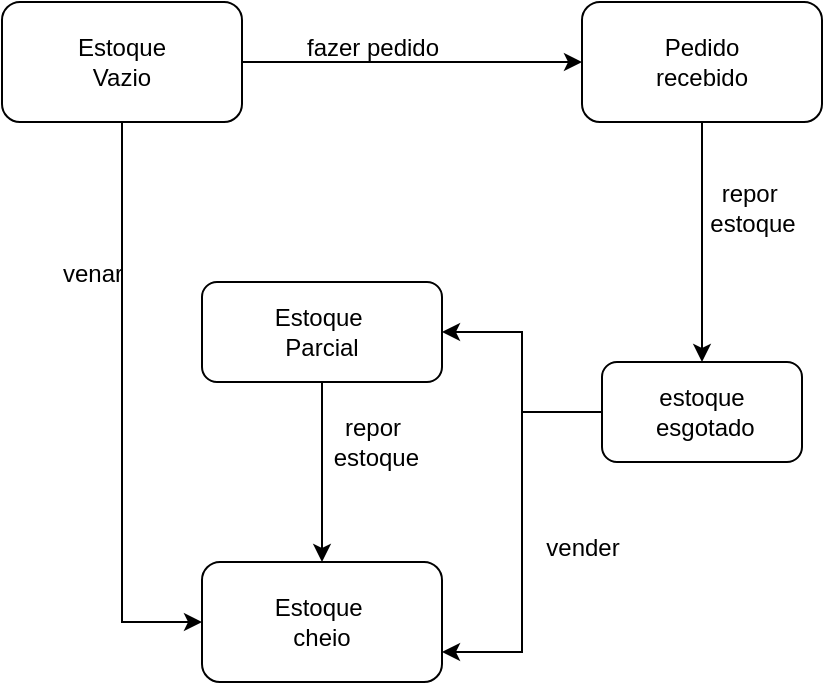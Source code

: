 <mxfile version="27.0.9">
  <diagram name="Página-1" id="3vbuPIKCTXFM1xZ61lik">
    <mxGraphModel dx="1111" dy="465" grid="1" gridSize="10" guides="1" tooltips="1" connect="1" arrows="1" fold="1" page="1" pageScale="1" pageWidth="827" pageHeight="1169" math="0" shadow="0">
      <root>
        <mxCell id="0" />
        <mxCell id="1" parent="0" />
        <mxCell id="X0tTfW7BBiFSjhk7Dfgt-5" style="edgeStyle=orthogonalEdgeStyle;rounded=0;orthogonalLoop=1;jettySize=auto;html=1;exitX=1;exitY=0.5;exitDx=0;exitDy=0;entryX=0;entryY=0.5;entryDx=0;entryDy=0;" edge="1" parent="1" source="X0tTfW7BBiFSjhk7Dfgt-1" target="X0tTfW7BBiFSjhk7Dfgt-3">
          <mxGeometry relative="1" as="geometry" />
        </mxCell>
        <mxCell id="X0tTfW7BBiFSjhk7Dfgt-7" style="edgeStyle=orthogonalEdgeStyle;rounded=0;orthogonalLoop=1;jettySize=auto;html=1;exitX=0.5;exitY=1;exitDx=0;exitDy=0;entryX=0;entryY=0.5;entryDx=0;entryDy=0;" edge="1" parent="1" source="X0tTfW7BBiFSjhk7Dfgt-1" target="X0tTfW7BBiFSjhk7Dfgt-6">
          <mxGeometry relative="1" as="geometry" />
        </mxCell>
        <mxCell id="X0tTfW7BBiFSjhk7Dfgt-1" value="Estoque&lt;div&gt;Vazio&lt;/div&gt;" style="rounded=1;whiteSpace=wrap;html=1;" vertex="1" parent="1">
          <mxGeometry x="150" y="130" width="120" height="60" as="geometry" />
        </mxCell>
        <mxCell id="X0tTfW7BBiFSjhk7Dfgt-13" style="edgeStyle=orthogonalEdgeStyle;rounded=0;orthogonalLoop=1;jettySize=auto;html=1;exitX=0.5;exitY=1;exitDx=0;exitDy=0;" edge="1" parent="1" source="X0tTfW7BBiFSjhk7Dfgt-3" target="X0tTfW7BBiFSjhk7Dfgt-12">
          <mxGeometry relative="1" as="geometry" />
        </mxCell>
        <mxCell id="X0tTfW7BBiFSjhk7Dfgt-3" value="Pedido&lt;div&gt;recebido&lt;/div&gt;" style="rounded=1;whiteSpace=wrap;html=1;" vertex="1" parent="1">
          <mxGeometry x="440" y="130" width="120" height="60" as="geometry" />
        </mxCell>
        <mxCell id="X0tTfW7BBiFSjhk7Dfgt-6" value="Estoque&amp;nbsp;&lt;div&gt;cheio&lt;/div&gt;" style="rounded=1;whiteSpace=wrap;html=1;" vertex="1" parent="1">
          <mxGeometry x="250" y="410" width="120" height="60" as="geometry" />
        </mxCell>
        <mxCell id="X0tTfW7BBiFSjhk7Dfgt-9" style="edgeStyle=orthogonalEdgeStyle;rounded=0;orthogonalLoop=1;jettySize=auto;html=1;" edge="1" parent="1" source="X0tTfW7BBiFSjhk7Dfgt-8" target="X0tTfW7BBiFSjhk7Dfgt-6">
          <mxGeometry relative="1" as="geometry" />
        </mxCell>
        <mxCell id="X0tTfW7BBiFSjhk7Dfgt-8" value="Estoque&amp;nbsp;&lt;div&gt;Parcial&lt;/div&gt;" style="rounded=1;whiteSpace=wrap;html=1;" vertex="1" parent="1">
          <mxGeometry x="250" y="270" width="120" height="50" as="geometry" />
        </mxCell>
        <mxCell id="X0tTfW7BBiFSjhk7Dfgt-10" value="repor&lt;div&gt;&amp;nbsp;estoque&lt;/div&gt;" style="text;html=1;align=center;verticalAlign=middle;resizable=0;points=[];autosize=1;strokeColor=none;fillColor=none;" vertex="1" parent="1">
          <mxGeometry x="300" y="330" width="70" height="40" as="geometry" />
        </mxCell>
        <mxCell id="X0tTfW7BBiFSjhk7Dfgt-11" value="venar&lt;div&gt;&lt;br&gt;&lt;/div&gt;" style="text;html=1;align=center;verticalAlign=middle;resizable=0;points=[];autosize=1;strokeColor=none;fillColor=none;" vertex="1" parent="1">
          <mxGeometry x="170" y="253" width="50" height="40" as="geometry" />
        </mxCell>
        <mxCell id="X0tTfW7BBiFSjhk7Dfgt-18" style="edgeStyle=orthogonalEdgeStyle;rounded=0;orthogonalLoop=1;jettySize=auto;html=1;entryX=1;entryY=0.5;entryDx=0;entryDy=0;" edge="1" parent="1" source="X0tTfW7BBiFSjhk7Dfgt-12" target="X0tTfW7BBiFSjhk7Dfgt-8">
          <mxGeometry relative="1" as="geometry" />
        </mxCell>
        <mxCell id="X0tTfW7BBiFSjhk7Dfgt-19" style="edgeStyle=orthogonalEdgeStyle;rounded=0;orthogonalLoop=1;jettySize=auto;html=1;entryX=1;entryY=0.75;entryDx=0;entryDy=0;" edge="1" parent="1" source="X0tTfW7BBiFSjhk7Dfgt-12" target="X0tTfW7BBiFSjhk7Dfgt-6">
          <mxGeometry relative="1" as="geometry" />
        </mxCell>
        <mxCell id="X0tTfW7BBiFSjhk7Dfgt-12" value="estoque&lt;div&gt;&amp;nbsp;esgotado&lt;/div&gt;" style="rounded=1;whiteSpace=wrap;html=1;" vertex="1" parent="1">
          <mxGeometry x="450" y="310" width="100" height="50" as="geometry" />
        </mxCell>
        <mxCell id="X0tTfW7BBiFSjhk7Dfgt-20" value="vender" style="text;html=1;align=center;verticalAlign=middle;resizable=0;points=[];autosize=1;strokeColor=none;fillColor=none;" vertex="1" parent="1">
          <mxGeometry x="410" y="388" width="60" height="30" as="geometry" />
        </mxCell>
        <mxCell id="X0tTfW7BBiFSjhk7Dfgt-21" value="fazer pedido&lt;div&gt;&lt;br&gt;&lt;/div&gt;" style="text;html=1;align=center;verticalAlign=middle;resizable=0;points=[];autosize=1;strokeColor=none;fillColor=none;" vertex="1" parent="1">
          <mxGeometry x="290" y="140" width="90" height="40" as="geometry" />
        </mxCell>
        <mxCell id="X0tTfW7BBiFSjhk7Dfgt-22" value="repor&amp;nbsp;&lt;div&gt;estoque&lt;/div&gt;" style="text;html=1;align=center;verticalAlign=middle;resizable=0;points=[];autosize=1;strokeColor=none;fillColor=none;" vertex="1" parent="1">
          <mxGeometry x="490" y="213" width="70" height="40" as="geometry" />
        </mxCell>
      </root>
    </mxGraphModel>
  </diagram>
</mxfile>

